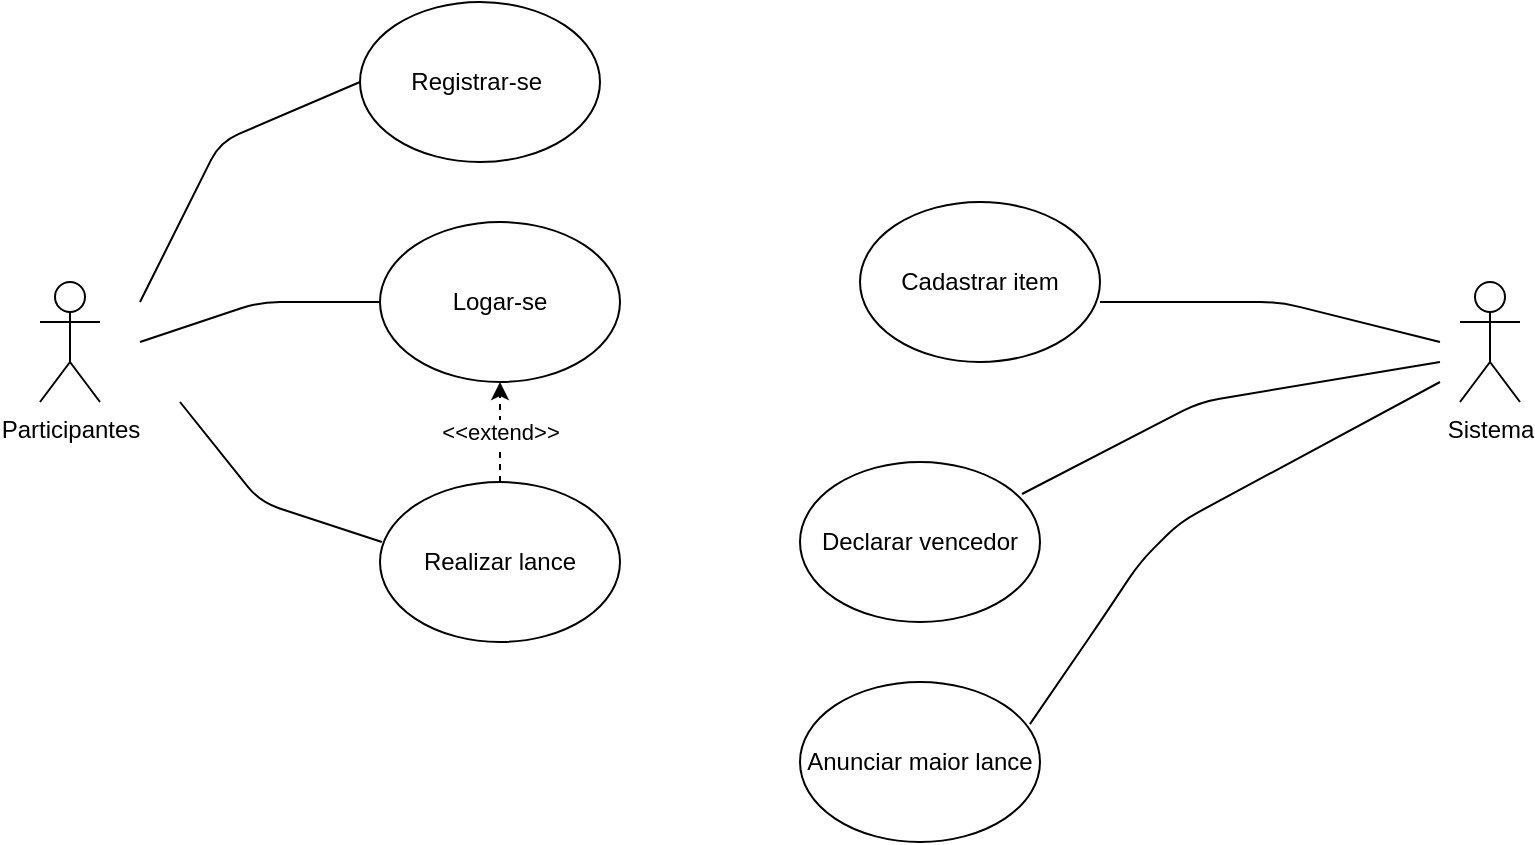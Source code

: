 <mxfile version="12.1.0" type="github" pages="1"><diagram id="z6_pDZ00B9G9g5d1BsUN" name="Page-1"><mxGraphModel dx="1365" dy="809" grid="1" gridSize="10" guides="1" tooltips="1" connect="1" arrows="1" fold="1" page="1" pageScale="1" pageWidth="850" pageHeight="1100" math="0" shadow="0"><root><mxCell id="0"/><mxCell id="1" parent="0"/><mxCell id="3q1GBB-NsBSkRPw65bfh-1" value="Participantes" style="shape=umlActor;verticalLabelPosition=bottom;labelBackgroundColor=#ffffff;verticalAlign=top;html=1;outlineConnect=0;" vertex="1" parent="1"><mxGeometry x="60" y="250" width="30" height="60" as="geometry"/></mxCell><mxCell id="3q1GBB-NsBSkRPw65bfh-2" value="Registrar-se&amp;nbsp;" style="ellipse;whiteSpace=wrap;html=1;" vertex="1" parent="1"><mxGeometry x="220" y="110" width="120" height="80" as="geometry"/></mxCell><mxCell id="3q1GBB-NsBSkRPw65bfh-3" value="" style="endArrow=none;html=1;entryX=0;entryY=0.5;entryDx=0;entryDy=0;" edge="1" parent="1" target="3q1GBB-NsBSkRPw65bfh-2"><mxGeometry width="50" height="50" relative="1" as="geometry"><mxPoint x="110" y="260" as="sourcePoint"/><mxPoint x="160" y="190" as="targetPoint"/><Array as="points"><mxPoint x="150" y="180"/></Array></mxGeometry></mxCell><mxCell id="3q1GBB-NsBSkRPw65bfh-4" value="Sistema" style="shape=umlActor;verticalLabelPosition=bottom;labelBackgroundColor=#ffffff;verticalAlign=top;html=1;outlineConnect=0;" vertex="1" parent="1"><mxGeometry x="770" y="250" width="30" height="60" as="geometry"/></mxCell><mxCell id="3q1GBB-NsBSkRPw65bfh-5" value="Logar-se" style="ellipse;whiteSpace=wrap;html=1;" vertex="1" parent="1"><mxGeometry x="230" y="220" width="120" height="80" as="geometry"/></mxCell><mxCell id="3q1GBB-NsBSkRPw65bfh-6" value="" style="endArrow=none;html=1;entryX=0;entryY=0.5;entryDx=0;entryDy=0;" edge="1" parent="1" target="3q1GBB-NsBSkRPw65bfh-5"><mxGeometry width="50" height="50" relative="1" as="geometry"><mxPoint x="110" y="280" as="sourcePoint"/><mxPoint x="190" y="280" as="targetPoint"/><Array as="points"><mxPoint x="170" y="260"/></Array></mxGeometry></mxCell><mxCell id="3q1GBB-NsBSkRPw65bfh-7" value="Realizar lance" style="ellipse;whiteSpace=wrap;html=1;" vertex="1" parent="1"><mxGeometry x="230" y="350" width="120" height="80" as="geometry"/></mxCell><mxCell id="3q1GBB-NsBSkRPw65bfh-8" value="" style="endArrow=none;html=1;entryX=0.008;entryY=0.375;entryDx=0;entryDy=0;entryPerimeter=0;" edge="1" parent="1" target="3q1GBB-NsBSkRPw65bfh-7"><mxGeometry width="50" height="50" relative="1" as="geometry"><mxPoint x="130" y="310" as="sourcePoint"/><mxPoint x="180" y="340" as="targetPoint"/><Array as="points"><mxPoint x="170" y="360"/></Array></mxGeometry></mxCell><mxCell id="3q1GBB-NsBSkRPw65bfh-9" value="&amp;lt;&amp;lt;extend&amp;gt;&amp;gt;" style="endArrow=classic;dashed=1;html=1;entryX=0.5;entryY=1;entryDx=0;entryDy=0;exitX=0.5;exitY=0;exitDx=0;exitDy=0;endFill=1;" edge="1" parent="1" source="3q1GBB-NsBSkRPw65bfh-7" target="3q1GBB-NsBSkRPw65bfh-5"><mxGeometry width="50" height="50" relative="1" as="geometry"><mxPoint x="280" y="360" as="sourcePoint"/><mxPoint x="330" y="310" as="targetPoint"/></mxGeometry></mxCell><mxCell id="3q1GBB-NsBSkRPw65bfh-10" value="Anunciar maior lance" style="ellipse;whiteSpace=wrap;html=1;" vertex="1" parent="1"><mxGeometry x="440" y="450" width="120" height="80" as="geometry"/></mxCell><mxCell id="3q1GBB-NsBSkRPw65bfh-11" value="" style="endArrow=none;html=1;exitX=0.958;exitY=0.263;exitDx=0;exitDy=0;exitPerimeter=0;" edge="1" parent="1" source="3q1GBB-NsBSkRPw65bfh-10"><mxGeometry width="50" height="50" relative="1" as="geometry"><mxPoint x="610" y="430" as="sourcePoint"/><mxPoint x="760" y="300" as="targetPoint"/><Array as="points"><mxPoint x="590" y="420"/><mxPoint x="610" y="390"/><mxPoint x="630" y="370"/></Array></mxGeometry></mxCell><mxCell id="3q1GBB-NsBSkRPw65bfh-12" value="Declarar vencedor" style="ellipse;whiteSpace=wrap;html=1;" vertex="1" parent="1"><mxGeometry x="440" y="340" width="120" height="80" as="geometry"/></mxCell><mxCell id="3q1GBB-NsBSkRPw65bfh-13" value="" style="endArrow=none;html=1;exitX=0.925;exitY=0.2;exitDx=0;exitDy=0;exitPerimeter=0;" edge="1" parent="1" source="3q1GBB-NsBSkRPw65bfh-12"><mxGeometry width="50" height="50" relative="1" as="geometry"><mxPoint x="570" y="350" as="sourcePoint"/><mxPoint x="760" y="290" as="targetPoint"/><Array as="points"><mxPoint x="640" y="310"/></Array></mxGeometry></mxCell><mxCell id="3q1GBB-NsBSkRPw65bfh-14" value="Cadastrar item" style="ellipse;whiteSpace=wrap;html=1;" vertex="1" parent="1"><mxGeometry x="470" y="210" width="120" height="80" as="geometry"/></mxCell><mxCell id="3q1GBB-NsBSkRPw65bfh-15" value="" style="endArrow=none;html=1;exitX=1;exitY=0.625;exitDx=0;exitDy=0;exitPerimeter=0;" edge="1" parent="1" source="3q1GBB-NsBSkRPw65bfh-14"><mxGeometry width="50" height="50" relative="1" as="geometry"><mxPoint x="610" y="280" as="sourcePoint"/><mxPoint x="760" y="280" as="targetPoint"/><Array as="points"><mxPoint x="680" y="260"/></Array></mxGeometry></mxCell></root></mxGraphModel></diagram></mxfile>